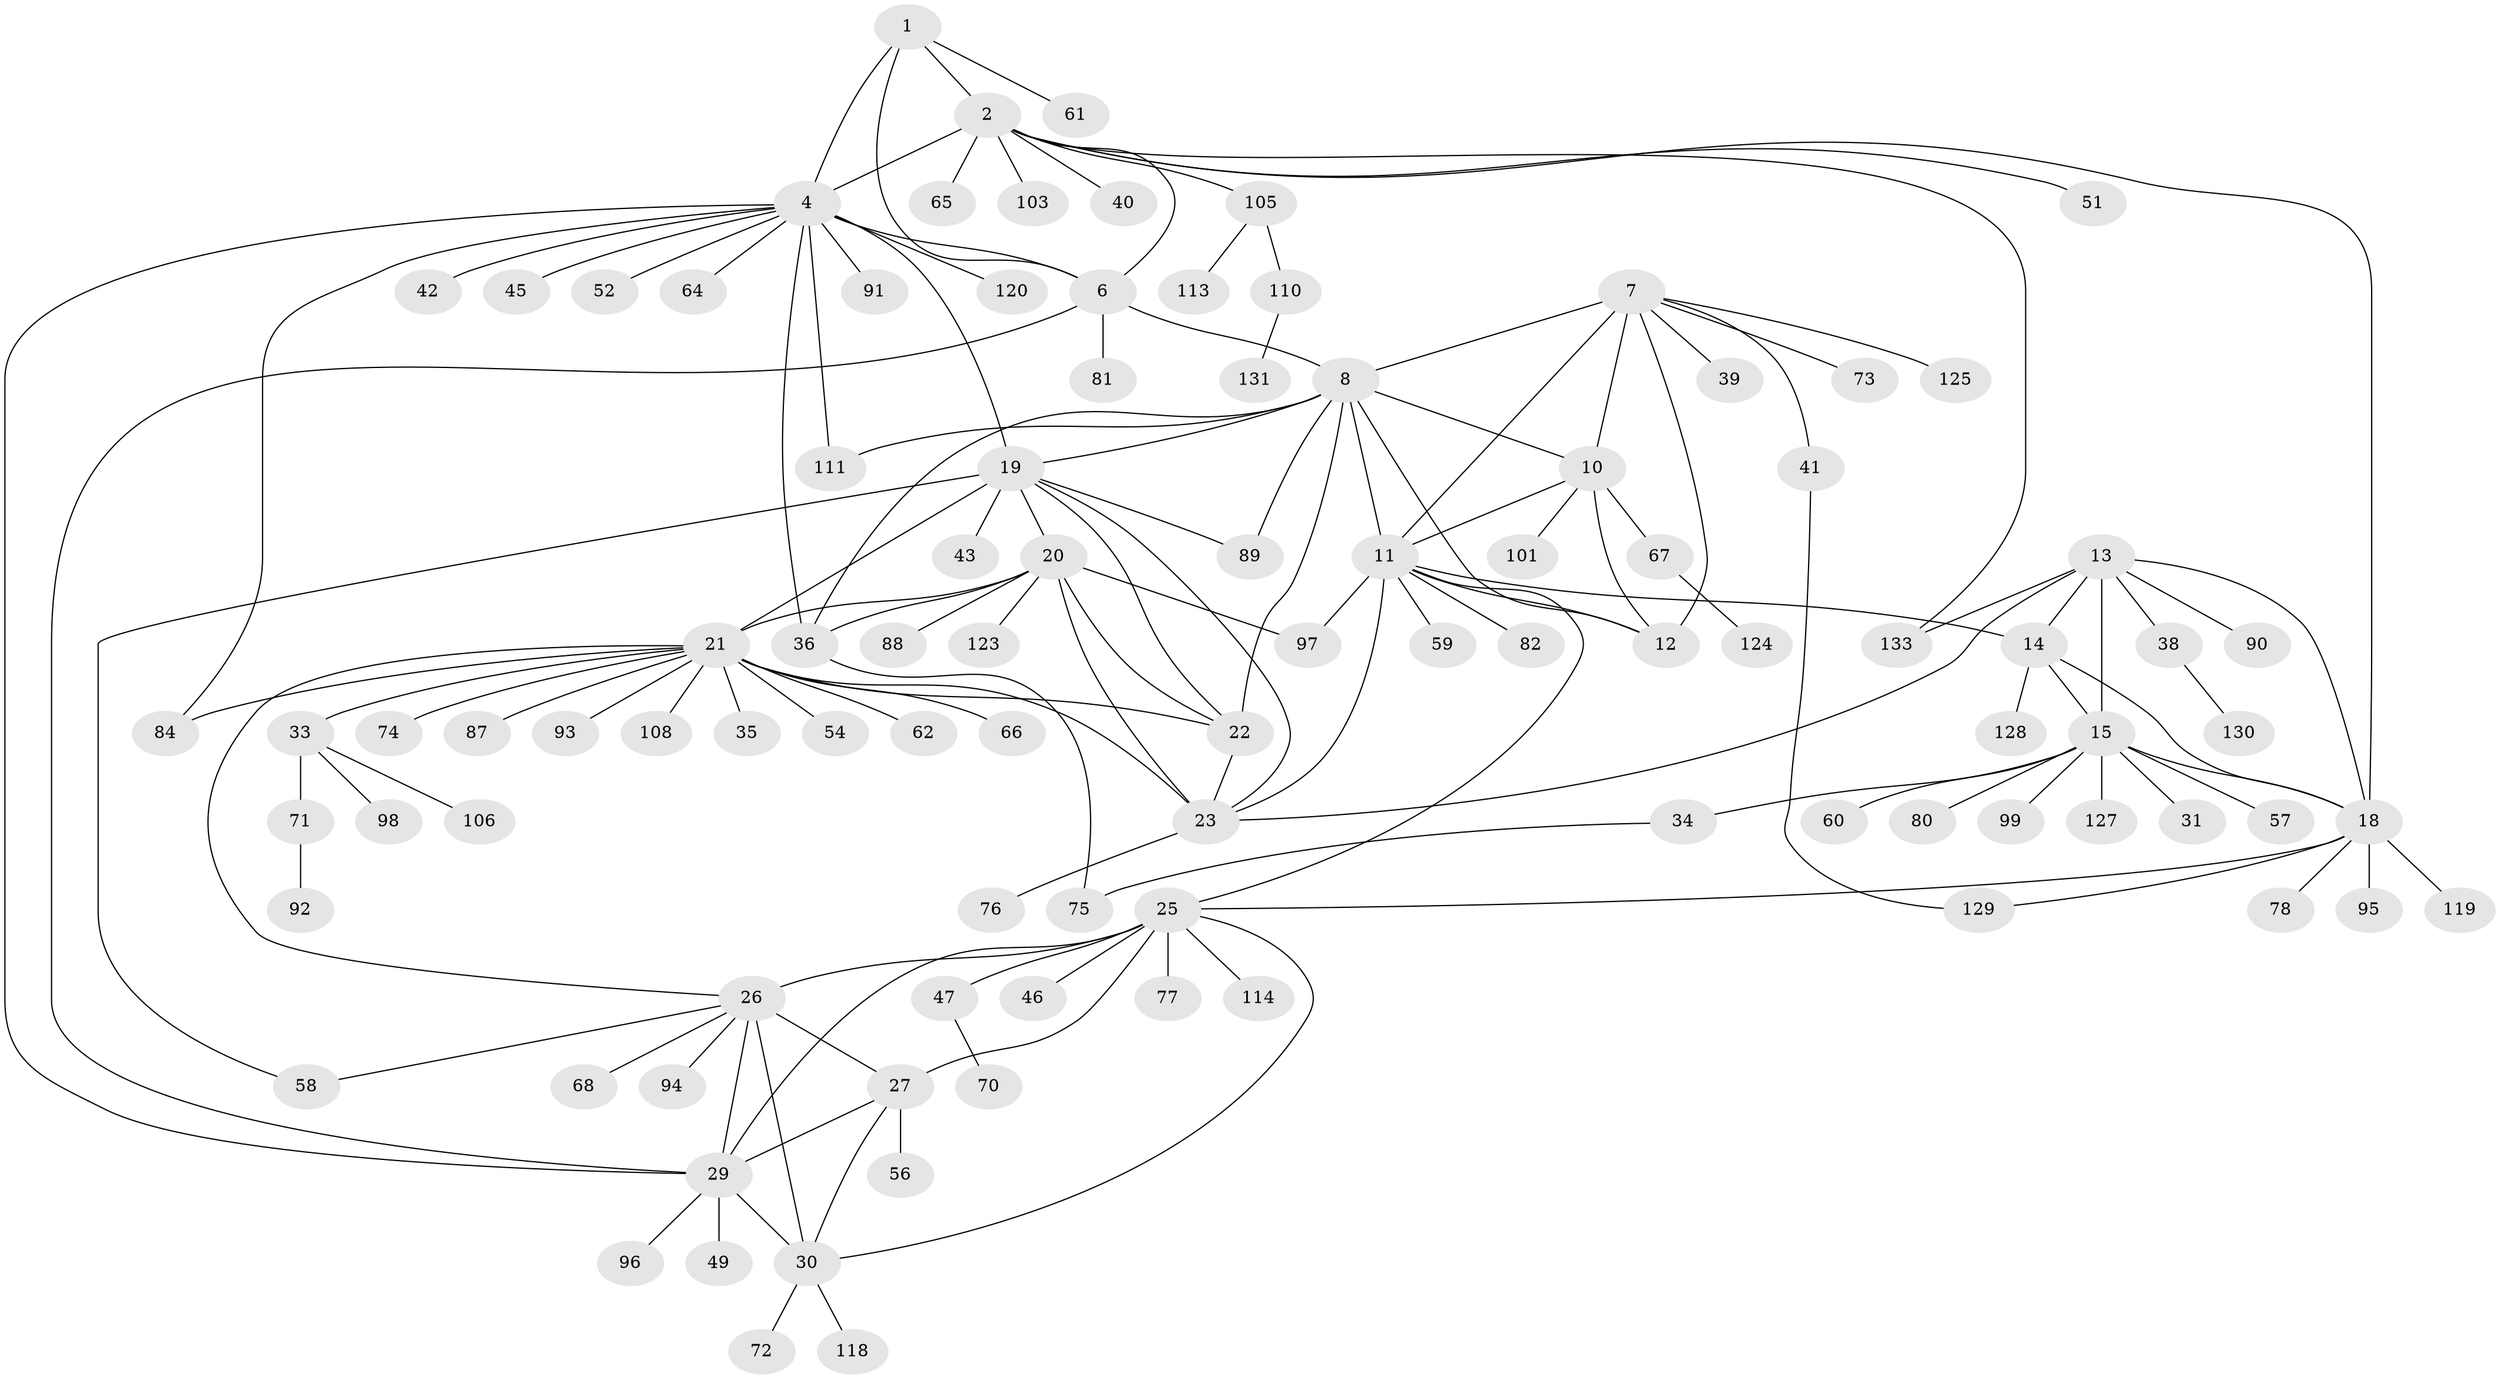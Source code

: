 // Generated by graph-tools (version 1.1) at 2025/24/03/03/25 07:24:14]
// undirected, 100 vertices, 142 edges
graph export_dot {
graph [start="1"]
  node [color=gray90,style=filled];
  1;
  2 [super="+3"];
  4 [super="+5"];
  6 [super="+79"];
  7 [super="+9"];
  8 [super="+69"];
  10 [super="+48"];
  11 [super="+32"];
  12;
  13 [super="+16"];
  14 [super="+53"];
  15 [super="+17"];
  18 [super="+122"];
  19 [super="+50"];
  20 [super="+37"];
  21 [super="+24"];
  22 [super="+44"];
  23 [super="+100"];
  25 [super="+55"];
  26 [super="+28"];
  27;
  29 [super="+121"];
  30;
  31;
  33;
  34;
  35;
  36 [super="+83"];
  38 [super="+126"];
  39;
  40;
  41 [super="+117"];
  42;
  43 [super="+112"];
  45;
  46;
  47;
  49 [super="+86"];
  51;
  52;
  54;
  56;
  57;
  58;
  59;
  60 [super="+107"];
  61 [super="+63"];
  62;
  64;
  65;
  66;
  67 [super="+115"];
  68;
  70;
  71 [super="+109"];
  72;
  73 [super="+85"];
  74;
  75 [super="+132"];
  76;
  77;
  78;
  80;
  81;
  82;
  84;
  87;
  88;
  89;
  90;
  91;
  92;
  93;
  94;
  95;
  96 [super="+116"];
  97 [super="+102"];
  98 [super="+104"];
  99;
  101;
  103;
  105;
  106;
  108;
  110;
  111;
  113;
  114;
  118;
  119;
  120;
  123;
  124;
  125;
  127;
  128;
  129;
  130;
  131;
  133;
  1 -- 2 [weight=2];
  1 -- 4 [weight=2];
  1 -- 6;
  1 -- 61;
  2 -- 4 [weight=4];
  2 -- 6 [weight=2];
  2 -- 18;
  2 -- 40;
  2 -- 51;
  2 -- 65;
  2 -- 103;
  2 -- 133;
  2 -- 105;
  4 -- 6 [weight=2];
  4 -- 19;
  4 -- 52;
  4 -- 64;
  4 -- 111;
  4 -- 120;
  4 -- 36;
  4 -- 42;
  4 -- 45;
  4 -- 84;
  4 -- 91;
  4 -- 29;
  6 -- 8;
  6 -- 81;
  6 -- 29;
  7 -- 8 [weight=2];
  7 -- 10 [weight=2];
  7 -- 11 [weight=2];
  7 -- 12 [weight=2];
  7 -- 39;
  7 -- 41;
  7 -- 73;
  7 -- 125;
  8 -- 10;
  8 -- 11;
  8 -- 12;
  8 -- 22;
  8 -- 89;
  8 -- 111;
  8 -- 36;
  8 -- 19;
  10 -- 11;
  10 -- 12;
  10 -- 67;
  10 -- 101;
  11 -- 12;
  11 -- 14;
  11 -- 25;
  11 -- 59;
  11 -- 97;
  11 -- 82;
  11 -- 23;
  13 -- 14 [weight=2];
  13 -- 15 [weight=4];
  13 -- 18 [weight=2];
  13 -- 23;
  13 -- 90;
  13 -- 133;
  13 -- 38;
  14 -- 15 [weight=2];
  14 -- 18;
  14 -- 128;
  15 -- 18 [weight=2];
  15 -- 34;
  15 -- 80;
  15 -- 99;
  15 -- 127;
  15 -- 57;
  15 -- 60;
  15 -- 31;
  18 -- 25;
  18 -- 78;
  18 -- 95;
  18 -- 119;
  18 -- 129;
  19 -- 20;
  19 -- 21 [weight=2];
  19 -- 22;
  19 -- 23;
  19 -- 43;
  19 -- 58;
  19 -- 89;
  20 -- 21 [weight=2];
  20 -- 22;
  20 -- 23;
  20 -- 36;
  20 -- 88;
  20 -- 97;
  20 -- 123;
  21 -- 22 [weight=2];
  21 -- 23 [weight=2];
  21 -- 26;
  21 -- 33;
  21 -- 62;
  21 -- 66;
  21 -- 74;
  21 -- 93;
  21 -- 108;
  21 -- 35;
  21 -- 84;
  21 -- 54;
  21 -- 87;
  22 -- 23;
  23 -- 76;
  25 -- 26 [weight=2];
  25 -- 27;
  25 -- 29;
  25 -- 30;
  25 -- 46;
  25 -- 47;
  25 -- 77;
  25 -- 114;
  26 -- 27 [weight=2];
  26 -- 29 [weight=2];
  26 -- 30 [weight=2];
  26 -- 68;
  26 -- 94;
  26 -- 58;
  27 -- 29;
  27 -- 30;
  27 -- 56;
  29 -- 30;
  29 -- 49;
  29 -- 96;
  30 -- 72;
  30 -- 118;
  33 -- 71;
  33 -- 98;
  33 -- 106;
  34 -- 75;
  36 -- 75;
  38 -- 130;
  41 -- 129;
  47 -- 70;
  67 -- 124;
  71 -- 92;
  105 -- 110;
  105 -- 113;
  110 -- 131;
}

